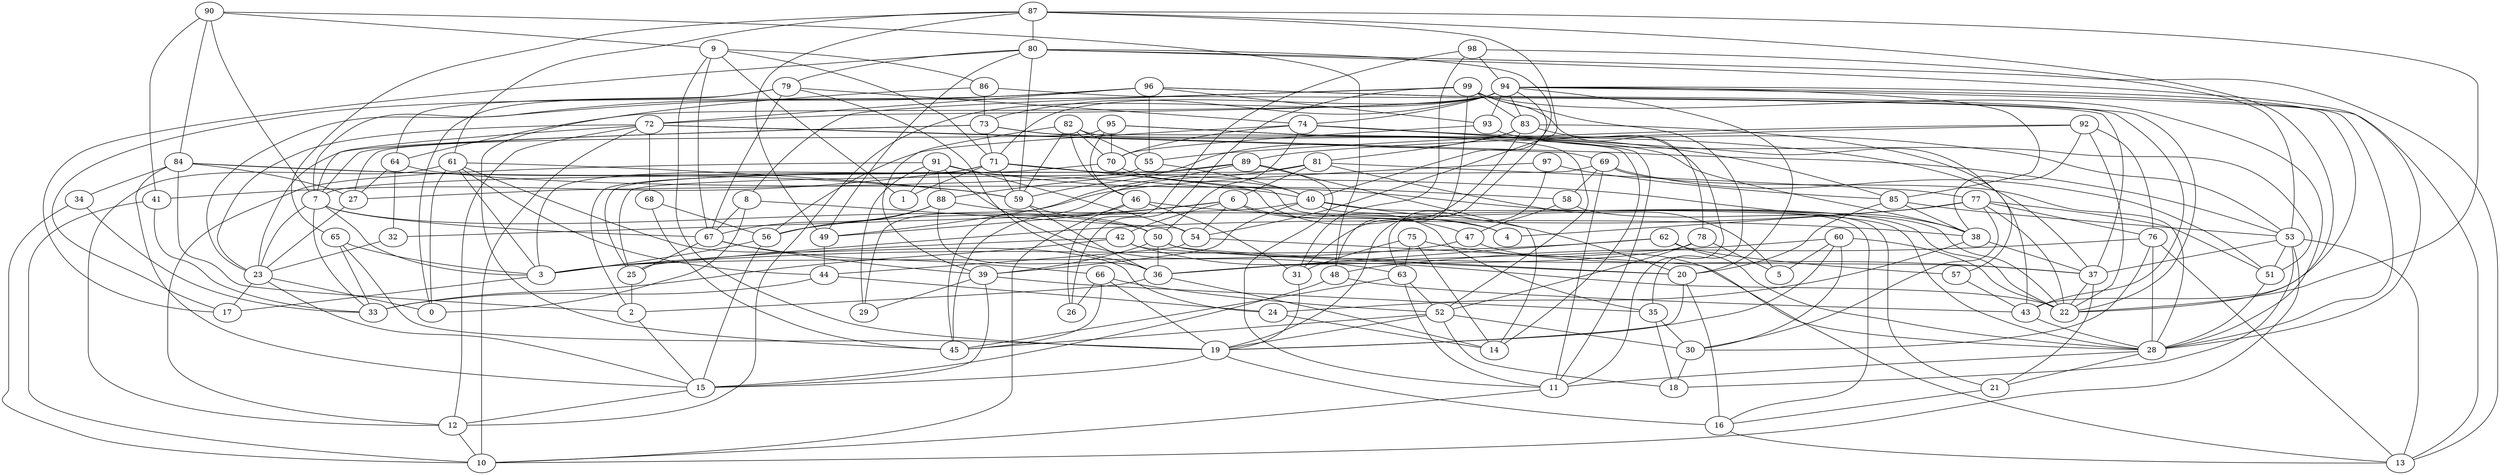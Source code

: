 digraph GG_graph {

subgraph G_graph {
edge [color = black]
"34" -> "33" [dir = none]
"34" -> "10" [dir = none]
"51" -> "28" [dir = none]
"73" -> "71" [dir = none]
"64" -> "32" [dir = none]
"64" -> "27" [dir = none]
"54" -> "28" [dir = none]
"54" -> "44" [dir = none]
"28" -> "11" [dir = none]
"28" -> "21" [dir = none]
"79" -> "0" [dir = none]
"79" -> "74" [dir = none]
"79" -> "67" [dir = none]
"79" -> "36" [dir = none]
"56" -> "3" [dir = none]
"68" -> "56" [dir = none]
"68" -> "45" [dir = none]
"83" -> "59" [dir = none]
"83" -> "11" [dir = none]
"83" -> "81" [dir = none]
"83" -> "31" [dir = none]
"83" -> "57" [dir = none]
"91" -> "1" [dir = none]
"91" -> "29" [dir = none]
"91" -> "63" [dir = none]
"91" -> "12" [dir = none]
"91" -> "88" [dir = none]
"91" -> "54" [dir = none]
"91" -> "58" [dir = none]
"88" -> "4" [dir = none]
"88" -> "36" [dir = none]
"88" -> "56" [dir = none]
"88" -> "67" [dir = none]
"40" -> "32" [dir = none]
"40" -> "39" [dir = none]
"40" -> "20" [dir = none]
"40" -> "21" [dir = none]
"61" -> "24" [dir = none]
"61" -> "59" [dir = none]
"61" -> "0" [dir = none]
"85" -> "20" [dir = none]
"85" -> "38" [dir = none]
"62" -> "57" [dir = none]
"62" -> "36" [dir = none]
"62" -> "28" [dir = none]
"55" -> "40" [dir = none]
"3" -> "17" [dir = none]
"7" -> "3" [dir = none]
"7" -> "23" [dir = none]
"7" -> "50" [dir = none]
"7" -> "33" [dir = none]
"65" -> "3" [dir = none]
"44" -> "24" [dir = none]
"36" -> "2" [dir = none]
"36" -> "14" [dir = none]
"78" -> "52" [dir = none]
"6" -> "35" [dir = none]
"6" -> "47" [dir = none]
"6" -> "49" [dir = none]
"6" -> "42" [dir = none]
"58" -> "47" [dir = none]
"84" -> "27" [dir = none]
"84" -> "59" [dir = none]
"84" -> "15" [dir = none]
"84" -> "2" [dir = none]
"63" -> "11" [dir = none]
"63" -> "45" [dir = none]
"82" -> "59" [dir = none]
"82" -> "46" [dir = none]
"89" -> "2" [dir = none]
"89" -> "29" [dir = none]
"98" -> "31" [dir = none]
"98" -> "94" [dir = none]
"60" -> "22" [dir = none]
"60" -> "30" [dir = none]
"60" -> "5" [dir = none]
"60" -> "19" [dir = none]
"39" -> "35" [dir = none]
"42" -> "33" [dir = none]
"42" -> "20" [dir = none]
"49" -> "44" [dir = none]
"80" -> "59" [dir = none]
"59" -> "50" [dir = none]
"67" -> "25" [dir = none]
"67" -> "66" [dir = none]
"50" -> "39" [dir = none]
"37" -> "22" [dir = none]
"37" -> "21" [dir = none]
"46" -> "31" [dir = none]
"46" -> "38" [dir = none]
"47" -> "13" [dir = none]
"47" -> "3" [dir = none]
"43" -> "28" [dir = none]
"96" -> "17" [dir = none]
"96" -> "22" [dir = none]
"96" -> "72" [dir = none]
"96" -> "55" [dir = none]
"96" -> "93" [dir = none]
"94" -> "22" [dir = none]
"94" -> "64" [dir = none]
"94" -> "20" [dir = none]
"94" -> "73" [dir = none]
"94" -> "19" [dir = none]
"94" -> "85" [dir = none]
"94" -> "28" [dir = none]
"94" -> "72" [dir = none]
"94" -> "93" [dir = none]
"94" -> "74" [dir = none]
"94" -> "83" [dir = none]
"94" -> "71" [dir = none]
"94" -> "13" [dir = none]
"94" -> "12" [dir = none]
"9" -> "86" [dir = none]
"9" -> "71" [dir = none]
"9" -> "1" [dir = none]
"71" -> "38" [dir = none]
"71" -> "3" [dir = none]
"71" -> "1" [dir = none]
"71" -> "59" [dir = none]
"71" -> "4" [dir = none]
"92" -> "76" [dir = none]
"92" -> "38" [dir = none]
"92" -> "89" [dir = none]
"92" -> "22" [dir = none]
"48" -> "43" [dir = none]
"48" -> "15" [dir = none]
"99" -> "23" [dir = none]
"99" -> "78" [dir = none]
"99" -> "28" [dir = none]
"99" -> "48" [dir = none]
"99" -> "83" [dir = none]
"99" -> "8" [dir = none]
"99" -> "26" [dir = none]
"15" -> "12" [dir = none]
"97" -> "85" [dir = none]
"97" -> "49" [dir = none]
"31" -> "19" [dir = none]
"52" -> "30" [dir = none]
"52" -> "19" [dir = none]
"52" -> "18" [dir = none]
"41" -> "10" [dir = none]
"41" -> "33" [dir = none]
"11" -> "10" [dir = none]
"90" -> "48" [dir = none]
"90" -> "84" [dir = none]
"90" -> "41" [dir = none]
"76" -> "48" [dir = none]
"76" -> "28" [dir = none]
"76" -> "30" [dir = none]
"76" -> "13" [dir = none]
"25" -> "2" [dir = none]
"53" -> "51" [dir = none]
"69" -> "28" [dir = none]
"69" -> "11" [dir = none]
"95" -> "70" [dir = none]
"95" -> "85" [dir = none]
"81" -> "45" [dir = none]
"81" -> "5" [dir = none]
"81" -> "6" [dir = none]
"81" -> "25" [dir = none]
"19" -> "15" [dir = none]
"70" -> "40" [dir = none]
"70" -> "7" [dir = none]
"66" -> "26" [dir = none]
"66" -> "45" [dir = none]
"66" -> "19" [dir = none]
"66" -> "52" [dir = none]
"8" -> "67" [dir = none]
"8" -> "54" [dir = none]
"35" -> "18" [dir = none]
"87" -> "65" [dir = none]
"87" -> "22" [dir = none]
"87" -> "49" [dir = none]
"87" -> "43" [dir = none]
"87" -> "80" [dir = none]
"77" -> "22" [dir = none]
"77" -> "30" [dir = none]
"74" -> "53" [dir = none]
"74" -> "70" [dir = none]
"74" -> "56" [dir = none]
"74" -> "11" [dir = none]
"32" -> "23" [dir = none]
"16" -> "13" [dir = none]
"86" -> "73" [dir = none]
"86" -> "37" [dir = none]
"20" -> "19" [dir = none]
"20" -> "16" [dir = none]
"23" -> "15" [dir = none]
"23" -> "0" [dir = none]
"23" -> "17" [dir = none]
"75" -> "14" [dir = none]
"75" -> "37" [dir = none]
"75" -> "31" [dir = none]
"72" -> "10" [dir = none]
"72" -> "23" [dir = none]
"72" -> "68" [dir = none]
"72" -> "69" [dir = none]
"72" -> "53" [dir = none]
"73" -> "14" [dir = none]
"38" -> "24" [dir = none]
"35" -> "30" [dir = none]
"21" -> "16" [dir = none]
"42" -> "22" [dir = none]
"73" -> "37" [dir = none]
"53" -> "18" [dir = none]
"39" -> "29" [dir = none]
"46" -> "10" [dir = none]
"96" -> "43" [dir = none]
"61" -> "3" [dir = none]
"12" -> "10" [dir = none]
"42" -> "3" [dir = none]
"64" -> "22" [dir = none]
"80" -> "79" [dir = none]
"62" -> "3" [dir = none]
"74" -> "50" [dir = none]
"74" -> "43" [dir = none]
"86" -> "45" [dir = none]
"93" -> "51" [dir = none]
"89" -> "14" [dir = none]
"79" -> "64" [dir = none]
"89" -> "11" [dir = none]
"78" -> "36" [dir = none]
"71" -> "16" [dir = none]
"80" -> "17" [dir = none]
"39" -> "15" [dir = none]
"30" -> "18" [dir = none]
"67" -> "39" [dir = none]
"93" -> "70" [dir = none]
"73" -> "7" [dir = none]
"69" -> "51" [dir = none]
"8" -> "0" [dir = none]
"50" -> "37" [dir = none]
"63" -> "52" [dir = none]
"97" -> "63" [dir = none]
"82" -> "39" [dir = none]
"77" -> "51" [dir = none]
"9" -> "19" [dir = none]
"6" -> "54" [dir = none]
"61" -> "12" [dir = none]
"82" -> "52" [dir = none]
"53" -> "13" [dir = none]
"61" -> "44" [dir = none]
"80" -> "49" [dir = none]
"80" -> "13" [dir = none]
"65" -> "19" [dir = none]
"53" -> "37" [dir = none]
"72" -> "7" [dir = none]
"90" -> "9" [dir = none]
"98" -> "26" [dir = none]
"89" -> "88" [dir = none]
"80" -> "40" [dir = none]
"72" -> "12" [dir = none]
"77" -> "4" [dir = none]
"75" -> "63" [dir = none]
"71" -> "41" [dir = none]
"90" -> "7" [dir = none]
"82" -> "70" [dir = none]
"60" -> "36" [dir = none]
"84" -> "40" [dir = none]
"44" -> "33" [dir = none]
"78" -> "5" [dir = none]
"95" -> "46" [dir = none]
"77" -> "76" [dir = none]
"7" -> "67" [dir = none]
"92" -> "55" [dir = none]
"69" -> "58" [dir = none]
"80" -> "28" [dir = none]
"50" -> "36" [dir = none]
"73" -> "23" [dir = none]
"95" -> "27" [dir = none]
"27" -> "23" [dir = none]
"19" -> "16" [dir = none]
"95" -> "38" [dir = none]
"55" -> "27" [dir = none]
"6" -> "56" [dir = none]
"57" -> "43" [dir = none]
"87" -> "54" [dir = none]
"58" -> "22" [dir = none]
"85" -> "53" [dir = none]
"77" -> "25" [dir = none]
"99" -> "35" [dir = none]
"87" -> "61" [dir = none]
"65" -> "33" [dir = none]
"69" -> "25" [dir = none]
"9" -> "67" [dir = none]
"52" -> "45" [dir = none]
"2" -> "15" [dir = none]
"38" -> "37" [dir = none]
"59" -> "36" [dir = none]
"53" -> "10" [dir = none]
"56" -> "15" [dir = none]
"81" -> "77" [dir = none]
"50" -> "20" [dir = none]
"40" -> "28" [dir = none]
"98" -> "53" [dir = none]
"82" -> "55" [dir = none]
"46" -> "45" [dir = none]
"96" -> "7" [dir = none]
"24" -> "14" [dir = none]
"84" -> "34" [dir = none]
}

}
